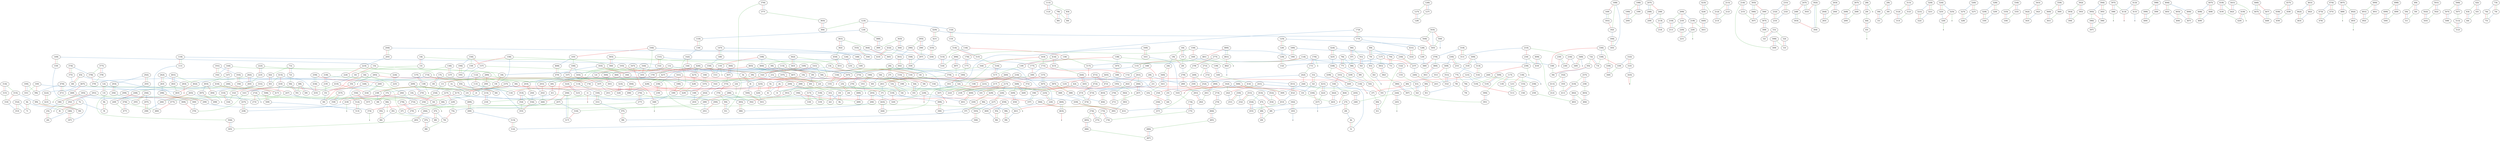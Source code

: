 graph {
edge [colorscheme=set19];
	"100h"	--	"101t"	[color=1];
	"100h"	--	"101t"	[color=2];
	"100h"	--	"99h"	[color=3];
	"100t"	--	"101t"	[color=3];
	"100t"	--	"508h"	[color=2];
	"100t"	--	"99h"	[color=1];
	"101h"	--	"104t"	[color=1];
	"101h"	--	"116h"	[color=2];
	"101h"	--	"116h"	[color=3];
	"104h"	--	"105t"	[color=1];
	"104h"	--	"165t"	[color=3];
	"104h"	--	"433t"	[color=2];
	"104t"	--	"442h"	[color=3];
	"104t"	--	"464t"	[color=2];
	"105h"	--	"106t"	[color=1];
	"105h"	--	"165h"	[color=3];
	"105h"	--	"165t"	[color=2];
	"105t"	--	"106h"	[color=3];
	"105t"	--	"468h"	[color=2];
	"106h"	--	"107t"	[color=1];
	"106h"	--	"165h"	[color=2];
	"106t"	--	"107h"	[color=2];
	"106t"	--	"107h"	[color=3];
	"107h"	--	"108t"	[color=1];
	"107t"	--	"108t"	[color=3];
	"107t"	--	"203h"	[color=2];
	"108h"	--	"110t"	[color=1];
	"108h"	--	"363t"	[color=3];
	"108h"	--	"466h"	[color=2];
	"108t"	--	"203t"	[color=2];
	"10h"	--	"11t"	[color=1];
	"10h"	--	"11t"	[color=3];
	"10h"	--	"254t"	[color=2];
	"10t"	--	"42t"	[color=2];
	"10t"	--	"9h"	[color=1];
	"10t"	--	"9h"	[color=3];
	"110h"	--	"111t"	[color=1];
	"110h"	--	"111t"	[color=3];
	"110h"	--	"152t"	[color=2];
	"110t"	--	"151t"	[color=2];
	"110t"	--	"-1"	[len=0.75,color=3];
	"111h"	--	"112t"	[color=1];
	"111h"	--	"112t"	[color=2];
	"111h"	--	"83h"	[color=3];
	"111t"	--	"480t"	[color=2];
	"112h"	--	"113t"	[color=1];
	"112h"	--	"201h"	[color=3];
	"112h"	--	"512h"	[color=2];
	"112t"	--	"80t"	[color=3];
	"113h"	--	"114t"	[color=1];
	"113h"	--	"201t"	[color=3];
	"113h"	--	"330h"	[color=2];
	"113t"	--	"114t"	[color=2];
	"113t"	--	"114t"	[color=3];
	"114h"	--	"115t"	[color=1];
	"114h"	--	"115t"	[color=3];
	"114h"	--	"338t"	[color=2];
	"115h"	--	"116t"	[color=1];
	"115h"	--	"116t"	[color=3];
	"115h"	--	"18h"	[color=2];
	"115t"	--	"116t"	[color=2];
	"116h"	--	"-2"	[len=0.75,color=1];
	"117h"	--	"118t"	[color=1];
	"117h"	--	"118t"	[color=2];
	"117h"	--	"390h"	[color=3];
	"117t"	--	"132t"	[color=2];
	"117t"	--	"381h"	[color=3];
	"117t"	--	"-3"	[len=0.75,color=1];
	"118h"	--	"121t"	[color=1];
	"118h"	--	"155h"	[color=3];
	"118h"	--	"-4"	[len=0.75,color=2];
	"118t"	--	"156t"	[color=3];
	"11h"	--	"12t"	[color=1];
	"11h"	--	"12t"	[color=3];
	"11h"	--	"3h"	[color=2];
	"11t"	--	"254h"	[color=2];
	"121h"	--	"123t"	[color=1];
	"121h"	--	"510h"	[color=2];
	"121h"	--	"510t"	[color=3];
	"121t"	--	"511t"	[color=2];
	"121t"	--	"511t"	[color=3];
	"123h"	--	"124t"	[color=1];
	"123h"	--	"132h"	[color=2];
	"123h"	--	"384t"	[color=3];
	"123t"	--	"382h"	[color=2];
	"123t"	--	"391h"	[color=3];
	"124h"	--	"125t"	[color=1];
	"124h"	--	"125t"	[color=2];
	"124h"	--	"466h"	[color=3];
	"124t"	--	"133h"	[color=2];
	"124t"	--	"388h"	[color=3];
	"125h"	--	"126t"	[color=1];
	"125h"	--	"126t"	[color=3];
	"125h"	--	"128h"	[color=2];
	"125t"	--	"-5"	[len=0.75,color=3];
	"126h"	--	"127h"	[color=3];
	"126h"	--	"127t"	[color=1];
	"126h"	--	"127t"	[color=2];
	"126t"	--	"129h"	[color=2];
	"127h"	--	"128t"	[color=1];
	"127h"	--	"128t"	[color=2];
	"127t"	--	"128t"	[color=3];
	"128h"	--	"129t"	[color=1];
	"128h"	--	"129t"	[color=3];
	"129h"	--	"132t"	[color=1];
	"129h"	--	"132t"	[color=3];
	"129t"	--	"380t"	[color=2];
	"12h"	--	"13t"	[color=1];
	"12h"	--	"13t"	[color=3];
	"12h"	--	"403t"	[color=2];
	"12t"	--	"40h"	[color=2];
	"132h"	--	"133t"	[color=1];
	"132h"	--	"133t"	[color=3];
	"133h"	--	"134t"	[color=1];
	"133h"	--	"134t"	[color=3];
	"133t"	--	"134h"	[color=2];
	"134h"	--	"136t"	[color=1];
	"134h"	--	"-6"	[len=0.75,color=3];
	"134t"	--	"142h"	[color=2];
	"136h"	--	"137h"	[color=3];
	"136h"	--	"137t"	[color=1];
	"136h"	--	"137t"	[color=2];
	"136t"	--	"139t"	[color=2];
	"136t"	--	"517h"	[color=3];
	"137h"	--	"138t"	[color=1];
	"137h"	--	"138t"	[color=2];
	"137t"	--	"65h"	[color=3];
	"138h"	--	"139h"	[color=3];
	"138h"	--	"139t"	[color=1];
	"138h"	--	"187h"	[color=2];
	"138t"	--	"-7"	[len=0.75,color=3];
	"139h"	--	"140t"	[color=1];
	"139h"	--	"140t"	[color=2];
	"139t"	--	"517t"	[color=3];
	"13h"	--	"14t"	[color=1];
	"13h"	--	"14t"	[color=3];
	"13h"	--	"238h"	[color=2];
	"13t"	--	"8h"	[color=2];
	"140h"	--	"141t"	[color=1];
	"140h"	--	"141t"	[color=2];
	"140h"	--	"417h"	[color=3];
	"140t"	--	"414t"	[color=3];
	"141h"	--	"142t"	[color=1];
	"141h"	--	"142t"	[color=2];
	"141h"	--	"58h"	[color=3];
	"141t"	--	"370t"	[color=3];
	"142h"	--	"144t"	[color=1];
	"142h"	--	"189t"	[color=3];
	"142t"	--	"162t"	[color=3];
	"144h"	--	"147t"	[color=1];
	"144h"	--	"192t"	[color=2];
	"144h"	--	"301t"	[color=3];
	"144t"	--	"190h"	[color=2];
	"144t"	--	"300h"	[color=3];
	"147h"	--	"148h"	[color=2];
	"147h"	--	"148t"	[color=1];
	"147h"	--	"148t"	[color=3];
	"147t"	--	"246h"	[color=2];
	"147t"	--	"493h"	[color=3];
	"148h"	--	"149t"	[color=1];
	"148h"	--	"149t"	[color=3];
	"148t"	--	"150h"	[color=2];
	"149h"	--	"150t"	[color=1];
	"149h"	--	"150t"	[color=3];
	"149h"	--	"15h"	[color=2];
	"149t"	--	"154h"	[color=2];
	"14h"	--	"15t"	[color=1];
	"14h"	--	"15t"	[color=2];
	"14h"	--	"2h"	[color=3];
	"14t"	--	"158t"	[color=2];
	"150h"	--	"151t"	[color=1];
	"150h"	--	"151t"	[color=3];
	"150t"	--	"187t"	[color=2];
	"151h"	--	"152t"	[color=1];
	"151h"	--	"152t"	[color=3];
	"151h"	--	"177h"	[color=2];
	"152h"	--	"153t"	[color=1];
	"152h"	--	"153t"	[color=2];
	"152h"	--	"61t"	[color=3];
	"153h"	--	"154t"	[color=1];
	"153h"	--	"154t"	[color=3];
	"153h"	--	"155t"	[color=2];
	"153t"	--	"61h"	[color=3];
	"154h"	--	"155t"	[color=1];
	"154h"	--	"155t"	[color=3];
	"154t"	--	"43t"	[color=2];
	"155h"	--	"156t"	[color=1];
	"155h"	--	"156t"	[color=2];
	"156h"	--	"157t"	[color=1];
	"156h"	--	"159t"	[color=3];
	"156h"	--	"194h"	[color=2];
	"157h"	--	"158t"	[color=1];
	"157h"	--	"367h"	[color=2];
	"157h"	--	"367h"	[color=3];
	"157t"	--	"355t"	[color=2];
	"157t"	--	"466t"	[color=3];
	"158h"	--	"159t"	[color=1];
	"158h"	--	"19t"	[color=2];
	"158h"	--	"366t"	[color=3];
	"158t"	--	"347t"	[color=3];
	"159h"	--	"160t"	[color=1];
	"159h"	--	"176h"	[color=3];
	"159h"	--	"190t"	[color=2];
	"159t"	--	"195t"	[color=2];
	"15h"	--	"16t"	[color=1];
	"15h"	--	"18h"	[color=3];
	"15t"	--	"16t"	[color=3];
	"160h"	--	"161t"	[color=1];
	"160h"	--	"161t"	[color=3];
	"160h"	--	"163h"	[color=2];
	"160t"	--	"177h"	[color=3];
	"160t"	--	"71t"	[color=2];
	"161h"	--	"162t"	[color=1];
	"161h"	--	"188h"	[color=3];
	"161h"	--	"202t"	[color=2];
	"161t"	--	"163t"	[color=2];
	"162h"	--	"163t"	[color=1];
	"162h"	--	"242t"	[color=3];
	"162h"	--	"452h"	[color=2];
	"162t"	--	"202h"	[color=2];
	"163h"	--	"164t"	[color=1];
	"163h"	--	"171h"	[color=3];
	"163t"	--	"174h"	[color=3];
	"164h"	--	"165t"	[color=1];
	"164h"	--	"167h"	[color=2];
	"164h"	--	"322h"	[color=3];
	"164t"	--	"167h"	[color=3];
	"164t"	--	"372t"	[color=2];
	"165h"	--	"167t"	[color=1];
	"167h"	--	"-8"	[len=0.75,color=1];
	"167t"	--	"201t"	[color=2];
	"167t"	--	"324t"	[color=3];
	"168h"	--	"169t"	[color=1];
	"168h"	--	"182t"	[color=3];
	"168h"	--	"185t"	[color=2];
	"168t"	--	"172t"	[color=2];
	"168t"	--	"172t"	[color=3];
	"168t"	--	"-9"	[len=0.75,color=1];
	"169h"	--	"170t"	[color=1];
	"169h"	--	"170t"	[color=3];
	"169h"	--	"180h"	[color=2];
	"169t"	--	"181h"	[color=2];
	"169t"	--	"181h"	[color=3];
	"16h"	--	"17t"	[color=1];
	"16h"	--	"17t"	[color=2];
	"16h"	--	"19h"	[color=3];
	"16t"	--	"433h"	[color=2];
	"170h"	--	"171t"	[color=1];
	"170h"	--	"171t"	[color=2];
	"170h"	--	"-10"	[len=0.75,color=3];
	"170t"	--	"174t"	[color=2];
	"171h"	--	"172t"	[color=1];
	"171h"	--	"180t"	[color=2];
	"171t"	--	"242h"	[color=3];
	"172h"	--	"173t"	[color=1];
	"172h"	--	"173t"	[color=3];
	"172h"	--	"181t"	[color=2];
	"173h"	--	"174t"	[color=1];
	"173h"	--	"174t"	[color=3];
	"173h"	--	"194t"	[color=2];
	"173t"	--	"431h"	[color=2];
	"174h"	--	"175t"	[color=1];
	"174h"	--	"175t"	[color=2];
	"175h"	--	"176t"	[color=1];
	"175h"	--	"176t"	[color=2];
	"175h"	--	"275t"	[color=3];
	"175t"	--	"176t"	[color=3];
	"176h"	--	"177t"	[color=1];
	"176h"	--	"177t"	[color=2];
	"177h"	--	"180t"	[color=1];
	"177t"	--	"180h"	[color=3];
	"17h"	--	"18t"	[color=1];
	"17h"	--	"18t"	[color=2];
	"17h"	--	"19t"	[color=3];
	"17t"	--	"20t"	[color=3];
	"180h"	--	"181t"	[color=1];
	"180t"	--	"181t"	[color=3];
	"181h"	--	"182t"	[color=1];
	"182h"	--	"183t"	[color=1];
	"182h"	--	"183t"	[color=3];
	"182h"	--	"431t"	[color=2];
	"182t"	--	"184h"	[color=2];
	"183h"	--	"184t"	[color=1];
	"183h"	--	"184t"	[color=3];
	"183h"	--	"470t"	[color=2];
	"183t"	--	"-11"	[len=0.75,color=2];
	"184h"	--	"185t"	[color=1];
	"184h"	--	"185t"	[color=3];
	"184t"	--	"188h"	[color=2];
	"185h"	--	"186t"	[color=1];
	"185h"	--	"186t"	[color=3];
	"185h"	--	"369h"	[color=2];
	"186h"	--	"187t"	[color=1];
	"186h"	--	"187t"	[color=3];
	"186h"	--	"26t"	[color=2];
	"186t"	--	"25h"	[color=2];
	"187h"	--	"188t"	[color=1];
	"187h"	--	"188t"	[color=3];
	"188h"	--	"189t"	[color=1];
	"188t"	--	"195h"	[color=2];
	"189h"	--	"190t"	[color=1];
	"189h"	--	"190t"	[color=3];
	"189h"	--	"236h"	[color=2];
	"189t"	--	"348t"	[color=2];
	"18h"	--	"19t"	[color=1];
	"18t"	--	"23t"	[color=3];
	"190h"	--	"191t"	[color=1];
	"190h"	--	"191t"	[color=3];
	"191h"	--	"192t"	[color=1];
	"191h"	--	"192t"	[color=3];
	"191h"	--	"193h"	[color=2];
	"191t"	--	"-12"	[len=0.75,color=2];
	"192h"	--	"193t"	[color=1];
	"192h"	--	"193t"	[color=2];
	"192h"	--	"411h"	[color=3];
	"193h"	--	"194t"	[color=1];
	"193h"	--	"194t"	[color=3];
	"193t"	--	"411t"	[color=3];
	"194h"	--	"195t"	[color=1];
	"194h"	--	"195t"	[color=3];
	"195h"	--	"196t"	[color=1];
	"195h"	--	"-13"	[len=0.75,color=3];
	"196h"	--	"197t"	[color=1];
	"196h"	--	"290h"	[color=3];
	"196h"	--	"318t"	[color=2];
	"196t"	--	"197t"	[color=2];
	"196t"	--	"197t"	[color=3];
	"197h"	--	"198t"	[color=1];
	"197h"	--	"198t"	[color=3];
	"197h"	--	"201h"	[color=2];
	"198h"	--	"199h"	[color=3];
	"198h"	--	"199t"	[color=1];
	"198h"	--	"199t"	[color=2];
	"198t"	--	"222t"	[color=2];
	"199h"	--	"200t"	[color=1];
	"199h"	--	"200t"	[color=2];
	"199t"	--	"200t"	[color=3];
	"19h"	--	"20t"	[color=1];
	"19h"	--	"24h"	[color=2];
	"1h"	--	"215h"	[color=3];
	"1h"	--	"23t"	[color=2];
	"1h"	--	"2t"	[color=1];
	"1t"	--	"216t"	[color=3];
	"1t"	--	"290h"	[color=2];
	"1t"	--	"-14"	[len=0.75,color=1];
	"200h"	--	"201t"	[color=1];
	"200h"	--	"318h"	[color=2];
	"200h"	--	"319h"	[color=3];
	"201h"	--	"202t"	[color=1];
	"202h"	--	"203t"	[color=1];
	"202h"	--	"203t"	[color=3];
	"202t"	--	"446t"	[color=3];
	"203h"	--	"204t"	[color=1];
	"203h"	--	"204t"	[color=3];
	"204h"	--	"205t"	[color=1];
	"204h"	--	"205t"	[color=3];
	"204h"	--	"356t"	[color=2];
	"204t"	--	"354h"	[color=2];
	"205h"	--	"206t"	[color=1];
	"205h"	--	"206t"	[color=3];
	"205h"	--	"320t"	[color=2];
	"205t"	--	"223h"	[color=2];
	"206h"	--	"207t"	[color=1];
	"206h"	--	"317t"	[color=2];
	"206h"	--	"317t"	[color=3];
	"206t"	--	"386t"	[color=2];
	"207h"	--	"208h"	[color=2];
	"207h"	--	"208h"	[color=3];
	"207h"	--	"208t"	[color=1];
	"207t"	--	"284h"	[color=3];
	"207t"	--	"316h"	[color=2];
	"208h"	--	"209t"	[color=1];
	"208t"	--	"209t"	[color=2];
	"208t"	--	"213h"	[color=3];
	"209h"	--	"210h"	[color=3];
	"209h"	--	"210t"	[color=1];
	"209h"	--	"219h"	[color=2];
	"209t"	--	"214t"	[color=3];
	"20h"	--	"21t"	[color=1];
	"20h"	--	"21t"	[color=3];
	"20h"	--	"280t"	[color=2];
	"20t"	--	"279h"	[color=2];
	"210h"	--	"211t"	[color=1];
	"210h"	--	"211t"	[color=2];
	"210t"	--	"211t"	[color=3];
	"210t"	--	"220h"	[color=2];
	"211h"	--	"212h"	[color=3];
	"211h"	--	"212t"	[color=1];
	"211h"	--	"212t"	[color=2];
	"212h"	--	"213t"	[color=1];
	"212h"	--	"213t"	[color=2];
	"212t"	--	"213t"	[color=3];
	"213h"	--	"214t"	[color=1];
	"213h"	--	"214t"	[color=2];
	"214h"	--	"215t"	[color=1];
	"214h"	--	"215t"	[color=2];
	"214h"	--	"309t"	[color=3];
	"215h"	--	"216t"	[color=1];
	"215h"	--	"216t"	[color=2];
	"215t"	--	"307t"	[color=3];
	"216h"	--	"217t"	[color=1];
	"216h"	--	"217t"	[color=3];
	"216h"	--	"226t"	[color=2];
	"217h"	--	"218t"	[color=1];
	"217h"	--	"218t"	[color=3];
	"217h"	--	"226h"	[color=2];
	"217t"	--	"218t"	[color=2];
	"218h"	--	"219t"	[color=1];
	"218h"	--	"219t"	[color=2];
	"218h"	--	"284t"	[color=3];
	"219h"	--	"220t"	[color=1];
	"219h"	--	"441t"	[color=3];
	"219t"	--	"35t"	[color=3];
	"21h"	--	"22h"	[color=2];
	"21h"	--	"22t"	[color=1];
	"21h"	--	"22t"	[color=3];
	"21t"	--	"403h"	[color=2];
	"220h"	--	"221t"	[color=1];
	"220h"	--	"221t"	[color=3];
	"220t"	--	"221t"	[color=2];
	"220t"	--	"-15"	[len=0.75,color=3];
	"221h"	--	"222t"	[color=1];
	"221h"	--	"222t"	[color=3];
	"221h"	--	"225h"	[color=2];
	"222h"	--	"223t"	[color=1];
	"222h"	--	"223t"	[color=2];
	"222h"	--	"224h"	[color=3];
	"223h"	--	"224t"	[color=1];
	"223h"	--	"-16"	[len=0.75,color=3];
	"223t"	--	"283t"	[color=3];
	"224h"	--	"225t"	[color=1];
	"224h"	--	"225t"	[color=2];
	"224t"	--	"225t"	[color=3];
	"224t"	--	"402h"	[color=2];
	"225h"	--	"226t"	[color=1];
	"225h"	--	"226t"	[color=3];
	"226h"	--	"227t"	[color=1];
	"226h"	--	"227t"	[color=3];
	"227h"	--	"229t"	[color=1];
	"227h"	--	"369h"	[color=3];
	"227h"	--	"489h"	[color=2];
	"227t"	--	"505h"	[color=2];
	"229h"	--	"320t"	[color=3];
	"229h"	--	"401t"	[color=2];
	"229h"	--	"-17"	[len=0.75,color=1];
	"229t"	--	"75h"	[color=3];
	"229t"	--	"-18"	[len=0.75,color=2];
	"22h"	--	"23t"	[color=1];
	"22h"	--	"-19"	[len=0.75,color=3];
	"22t"	--	"24t"	[color=2];
	"230h"	--	"231t"	[color=1];
	"230h"	--	"231t"	[color=3];
	"230h"	--	"349h"	[color=2];
	"230t"	--	"236t"	[color=2];
	"230t"	--	"236t"	[color=3];
	"230t"	--	"-20"	[len=0.75,color=1];
	"231h"	--	"232h"	[color=2];
	"231h"	--	"232t"	[color=1];
	"231h"	--	"232t"	[color=3];
	"231t"	--	"314t"	[color=2];
	"232h"	--	"233t"	[color=1];
	"232h"	--	"233t"	[color=3];
	"232t"	--	"233t"	[color=2];
	"233h"	--	"234h"	[color=3];
	"233h"	--	"234t"	[color=1];
	"233h"	--	"311t"	[color=2];
	"234h"	--	"236t"	[color=1];
	"234h"	--	"349t"	[color=2];
	"234t"	--	"239h"	[color=2];
	"234t"	--	"410t"	[color=3];
	"236h"	--	"237t"	[color=1];
	"236h"	--	"237t"	[color=3];
	"237h"	--	"238t"	[color=1];
	"237h"	--	"238t"	[color=3];
	"237h"	--	"239t"	[color=2];
	"237t"	--	"240h"	[color=2];
	"238h"	--	"239t"	[color=1];
	"238h"	--	"239t"	[color=3];
	"238t"	--	"38t"	[color=2];
	"239h"	--	"240t"	[color=1];
	"239h"	--	"-21"	[len=0.75,color=3];
	"23h"	--	"24t"	[color=1];
	"23h"	--	"24t"	[color=3];
	"23h"	--	"54t"	[color=2];
	"240h"	--	"241t"	[color=1];
	"240h"	--	"241t"	[color=3];
	"240t"	--	"241t"	[color=2];
	"240t"	--	"258h"	[color=3];
	"241h"	--	"242t"	[color=1];
	"241h"	--	"257t"	[color=3];
	"241h"	--	"47t"	[color=2];
	"242h"	--	"244t"	[color=1];
	"242h"	--	"252h"	[color=2];
	"242t"	--	"251t"	[color=2];
	"244h"	--	"245t"	[color=1];
	"244h"	--	"245t"	[color=2];
	"244h"	--	"246t"	[color=3];
	"244t"	--	"245h"	[color=3];
	"244t"	--	"369t"	[color=2];
	"245h"	--	"246t"	[color=1];
	"245h"	--	"246t"	[color=2];
	"245t"	--	"-22"	[len=0.75,color=3];
	"246h"	--	"247t"	[color=1];
	"246h"	--	"248h"	[color=3];
	"247h"	--	"248t"	[color=1];
	"247h"	--	"303t"	[color=2];
	"247h"	--	"303t"	[color=3];
	"247t"	--	"256t"	[color=2];
	"247t"	--	"477h"	[color=3];
	"248h"	--	"249t"	[color=1];
	"248h"	--	"249t"	[color=2];
	"248t"	--	"303h"	[color=2];
	"248t"	--	"303h"	[color=3];
	"249h"	--	"250t"	[color=1];
	"249h"	--	"250t"	[color=2];
	"249h"	--	"252h"	[color=3];
	"249t"	--	"477t"	[color=3];
	"24h"	--	"25t"	[color=1];
	"24h"	--	"340h"	[color=3];
	"250h"	--	"251t"	[color=1];
	"250h"	--	"251t"	[color=3];
	"250h"	--	"252t"	[color=2];
	"250t"	--	"273h"	[color=3];
	"251h"	--	"252t"	[color=1];
	"251h"	--	"252t"	[color=3];
	"251h"	--	"47h"	[color=2];
	"252h"	--	"254t"	[color=1];
	"254h"	--	"256t"	[color=1];
	"254h"	--	"273t"	[color=3];
	"254t"	--	"256h"	[color=3];
	"256h"	--	"257t"	[color=1];
	"256h"	--	"257t"	[color=2];
	"256t"	--	"-23"	[len=0.75,color=3];
	"257h"	--	"258t"	[color=1];
	"257h"	--	"258t"	[color=2];
	"257h"	--	"410h"	[color=3];
	"258h"	--	"259t"	[color=1];
	"258h"	--	"259t"	[color=2];
	"258t"	--	"483h"	[color=3];
	"259h"	--	"260t"	[color=1];
	"259h"	--	"434h"	[color=2];
	"259h"	--	"434h"	[color=3];
	"259t"	--	"483t"	[color=3];
	"25h"	--	"26t"	[color=1];
	"25h"	--	"26t"	[color=3];
	"25t"	--	"44t"	[color=2];
	"25t"	--	"44t"	[color=3];
	"260h"	--	"261t"	[color=1];
	"260h"	--	"261t"	[color=3];
	"260h"	--	"262t"	[color=2];
	"260t"	--	"434t"	[color=2];
	"260t"	--	"434t"	[color=3];
	"261h"	--	"262t"	[color=1];
	"261h"	--	"266h"	[color=3];
	"261h"	--	"5h"	[color=2];
	"261t"	--	"37t"	[color=2];
	"262h"	--	"263t"	[color=1];
	"262h"	--	"263t"	[color=3];
	"262h"	--	"283h"	[color=2];
	"262t"	--	"270h"	[color=3];
	"263h"	--	"264h"	[color=3];
	"263h"	--	"264t"	[color=1];
	"263h"	--	"264t"	[color=2];
	"263t"	--	"298h"	[color=2];
	"264h"	--	"265t"	[color=1];
	"264h"	--	"265t"	[color=2];
	"264t"	--	"265t"	[color=3];
	"265h"	--	"266t"	[color=1];
	"265h"	--	"266t"	[color=3];
	"265h"	--	"273t"	[color=2];
	"266h"	--	"267t"	[color=1];
	"266h"	--	"267t"	[color=2];
	"266t"	--	"298t"	[color=2];
	"267h"	--	"268h"	[color=3];
	"267h"	--	"268t"	[color=1];
	"267h"	--	"268t"	[color=2];
	"267t"	--	"271t"	[color=3];
	"268h"	--	"269t"	[color=1];
	"268h"	--	"269t"	[color=2];
	"268t"	--	"269t"	[color=3];
	"269h"	--	"270t"	[color=1];
	"269h"	--	"270t"	[color=2];
	"269h"	--	"66t"	[color=3];
	"26h"	--	"27t"	[color=1];
	"26h"	--	"27t"	[color=3];
	"26h"	--	"347t"	[color=2];
	"270h"	--	"271t"	[color=1];
	"270h"	--	"271t"	[color=2];
	"270t"	--	"66h"	[color=3];
	"271h"	--	"272t"	[color=1];
	"271h"	--	"272t"	[color=2];
	"271h"	--	"-24"	[len=0.75,color=3];
	"272h"	--	"273t"	[color=1];
	"272h"	--	"278h"	[color=3];
	"272h"	--	"-25"	[len=0.75,color=2];
	"272t"	--	"280h"	[color=3];
	"273h"	--	"274t"	[color=1];
	"273h"	--	"274t"	[color=2];
	"274h"	--	"275t"	[color=1];
	"274h"	--	"275t"	[color=2];
	"274h"	--	"485h"	[color=3];
	"274t"	--	"484h"	[color=3];
	"275h"	--	"276t"	[color=1];
	"275h"	--	"276t"	[color=2];
	"275h"	--	"-26"	[len=0.75,color=3];
	"276h"	--	"277t"	[color=1];
	"276h"	--	"277t"	[color=2];
	"276h"	--	"489t"	[color=3];
	"276t"	--	"488h"	[color=3];
	"277h"	--	"278t"	[color=1];
	"277h"	--	"278t"	[color=2];
	"277h"	--	"-27"	[len=0.75,color=3];
	"277t"	--	"279t"	[color=3];
	"278h"	--	"279t"	[color=1];
	"278h"	--	"279t"	[color=2];
	"278t"	--	"279h"	[color=3];
	"279h"	--	"280t"	[color=1];
	"27h"	--	"28t"	[color=1];
	"27h"	--	"28t"	[color=3];
	"27h"	--	"48t"	[color=2];
	"27t"	--	"58t"	[color=2];
	"280h"	--	"281t"	[color=1];
	"280h"	--	"281t"	[color=2];
	"280t"	--	"281h"	[color=3];
	"281h"	--	"282t"	[color=1];
	"281h"	--	"282t"	[color=2];
	"281t"	--	"282t"	[color=3];
	"282h"	--	"283h"	[color=3];
	"282h"	--	"283t"	[color=1];
	"282h"	--	"283t"	[color=2];
	"283h"	--	"-28"	[len=0.75,color=1];
	"284h"	--	"285t"	[color=1];
	"284h"	--	"285t"	[color=2];
	"284t"	--	"372h"	[color=2];
	"284t"	--	"-29"	[len=0.75,color=1];
	"285h"	--	"288t"	[color=1];
	"285h"	--	"35h"	[color=3];
	"285h"	--	"-30"	[len=0.75,color=2];
	"285t"	--	"305t"	[color=3];
	"288h"	--	"289t"	[color=1];
	"288h"	--	"392t"	[color=2];
	"288h"	--	"392t"	[color=3];
	"288t"	--	"368t"	[color=3];
	"288t"	--	"391h"	[color=2];
	"289h"	--	"290t"	[color=1];
	"289h"	--	"291t"	[color=3];
	"289h"	--	"379t"	[color=2];
	"289t"	--	"291t"	[color=2];
	"289t"	--	"316h"	[color=3];
	"28h"	--	"29t"	[color=1];
	"28h"	--	"29t"	[color=2];
	"28h"	--	"-31"	[len=0.75,color=3];
	"28t"	--	"4h"	[color=2];
	"290h"	--	"291t"	[color=1];
	"290t"	--	"2t"	[color=2];
	"290t"	--	"323t"	[color=3];
	"291h"	--	"292t"	[color=1];
	"291h"	--	"292t"	[color=2];
	"291h"	--	"300t"	[color=3];
	"292h"	--	"293h"	[color=2];
	"292h"	--	"293t"	[color=1];
	"292h"	--	"293t"	[color=3];
	"292t"	--	"-32"	[len=0.75,color=3];
	"293h"	--	"294t"	[color=1];
	"293h"	--	"294t"	[color=3];
	"293t"	--	"299h"	[color=2];
	"294h"	--	"295t"	[color=1];
	"294h"	--	"295t"	[color=3];
	"294h"	--	"297h"	[color=2];
	"294t"	--	"295t"	[color=2];
	"295h"	--	"296h"	[color=3];
	"295h"	--	"296t"	[color=1];
	"295h"	--	"296t"	[color=2];
	"296h"	--	"297t"	[color=1];
	"296h"	--	"301h"	[color=2];
	"296t"	--	"297t"	[color=3];
	"297h"	--	"298t"	[color=1];
	"297h"	--	"298t"	[color=3];
	"297t"	--	"359t"	[color=2];
	"298h"	--	"299t"	[color=1];
	"298h"	--	"299t"	[color=3];
	"299h"	--	"300t"	[color=1];
	"299h"	--	"304h"	[color=3];
	"299t"	--	"374t"	[color=2];
	"29h"	--	"30h"	[color=3];
	"29h"	--	"30t"	[color=1];
	"29h"	--	"30t"	[color=2];
	"29t"	--	"44h"	[color=3];
	"2h"	--	"3t"	[color=1];
	"2h"	--	"6t"	[color=2];
	"2t"	--	"34t"	[color=3];
	"300h"	--	"301t"	[color=1];
	"300h"	--	"301t"	[color=2];
	"300t"	--	"370t"	[color=2];
	"301h"	--	"302t"	[color=1];
	"301h"	--	"302t"	[color=3];
	"302h"	--	"303t"	[color=1];
	"302h"	--	"304t"	[color=2];
	"302h"	--	"304t"	[color=3];
	"302t"	--	"370h"	[color=2];
	"303h"	--	"304t"	[color=1];
	"304h"	--	"305t"	[color=1];
	"304h"	--	"305t"	[color=2];
	"305h"	--	"306h"	[color=2];
	"305h"	--	"306h"	[color=3];
	"305h"	--	"306t"	[color=1];
	"306h"	--	"307t"	[color=1];
	"306t"	--	"307h"	[color=3];
	"306t"	--	"307t"	[color=2];
	"307h"	--	"308t"	[color=1];
	"307h"	--	"308t"	[color=2];
	"308h"	--	"309t"	[color=1];
	"308h"	--	"309t"	[color=2];
	"308h"	--	"53t"	[color=3];
	"308t"	--	"52t"	[color=3];
	"309h"	--	"310t"	[color=1];
	"309h"	--	"310t"	[color=3];
	"309h"	--	"313h"	[color=2];
	"30h"	--	"31t"	[color=1];
	"30h"	--	"31t"	[color=2];
	"30t"	--	"31t"	[color=3];
	"310h"	--	"311t"	[color=1];
	"310h"	--	"311t"	[color=3];
	"310h"	--	"379h"	[color=2];
	"310t"	--	"77h"	[color=2];
	"311h"	--	"312h"	[color=3];
	"311h"	--	"312t"	[color=1];
	"311h"	--	"312t"	[color=2];
	"312h"	--	"313t"	[color=1];
	"312h"	--	"313t"	[color=2];
	"312t"	--	"313t"	[color=3];
	"313h"	--	"314t"	[color=1];
	"313h"	--	"314t"	[color=3];
	"314h"	--	"315h"	[color=3];
	"314h"	--	"315t"	[color=1];
	"314h"	--	"315t"	[color=2];
	"315h"	--	"316t"	[color=1];
	"315h"	--	"89h"	[color=2];
	"315t"	--	"316t"	[color=3];
	"316h"	--	"317t"	[color=1];
	"316t"	--	"353t"	[color=2];
	"317h"	--	"318t"	[color=1];
	"317h"	--	"318t"	[color=3];
	"317h"	--	"319t"	[color=2];
	"318h"	--	"319t"	[color=1];
	"318h"	--	"319t"	[color=3];
	"319h"	--	"320t"	[color=1];
	"319h"	--	"389h"	[color=2];
	"31h"	--	"32t"	[color=1];
	"31h"	--	"32t"	[color=3];
	"31h"	--	"5t"	[color=2];
	"320h"	--	"321h"	[color=2];
	"320h"	--	"321t"	[color=1];
	"320h"	--	"321t"	[color=3];
	"321h"	--	"322t"	[color=1];
	"321h"	--	"322t"	[color=3];
	"321t"	--	"322t"	[color=2];
	"322h"	--	"323t"	[color=1];
	"322h"	--	"323t"	[color=2];
	"323h"	--	"324t"	[color=1];
	"323h"	--	"324t"	[color=2];
	"323h"	--	"-33"	[len=0.75,color=3];
	"324h"	--	"325h"	[color=2];
	"324h"	--	"325t"	[color=1];
	"324h"	--	"325t"	[color=3];
	"325h"	--	"326t"	[color=1];
	"325h"	--	"-34"	[len=0.75,color=3];
	"325t"	--	"326t"	[color=2];
	"326h"	--	"327h"	[color=2];
	"326h"	--	"327t"	[color=1];
	"326h"	--	"327t"	[color=3];
	"326t"	--	"-35"	[len=0.75,color=3];
	"327h"	--	"328t"	[color=1];
	"327h"	--	"328t"	[color=3];
	"327t"	--	"328t"	[color=2];
	"328h"	--	"329h"	[color=2];
	"328h"	--	"329t"	[color=1];
	"328h"	--	"329t"	[color=3];
	"329h"	--	"330t"	[color=1];
	"329h"	--	"330t"	[color=3];
	"329t"	--	"330t"	[color=2];
	"32h"	--	"33t"	[color=1];
	"32h"	--	"3t"	[color=2];
	"32h"	--	"3t"	[color=3];
	"32t"	--	"33t"	[color=2];
	"330h"	--	"331t"	[color=1];
	"330h"	--	"331t"	[color=3];
	"331h"	--	"332t"	[color=1];
	"331h"	--	"333h"	[color=3];
	"331h"	--	"494t"	[color=2];
	"331t"	--	"97h"	[color=2];
	"332h"	--	"333t"	[color=1];
	"332h"	--	"333t"	[color=3];
	"332h"	--	"339t"	[color=2];
	"332t"	--	"334t"	[color=3];
	"332t"	--	"437h"	[color=2];
	"333h"	--	"334t"	[color=1];
	"333h"	--	"334t"	[color=2];
	"333t"	--	"343h"	[color=2];
	"334h"	--	"335h"	[color=3];
	"334h"	--	"335t"	[color=1];
	"334h"	--	"335t"	[color=2];
	"335h"	--	"336t"	[color=1];
	"335h"	--	"336t"	[color=2];
	"335t"	--	"336t"	[color=3];
	"336h"	--	"338h"	[color=2];
	"336h"	--	"338t"	[color=1];
	"336h"	--	"339h"	[color=3];
	"338h"	--	"339t"	[color=1];
	"338h"	--	"73t"	[color=3];
	"338t"	--	"94t"	[color=3];
	"339h"	--	"340t"	[color=1];
	"339h"	--	"340t"	[color=2];
	"339t"	--	"340t"	[color=3];
	"33h"	--	"34t"	[color=1];
	"33h"	--	"34t"	[color=2];
	"33h"	--	"357t"	[color=3];
	"33t"	--	"443t"	[color=3];
	"340h"	--	"341t"	[color=1];
	"340h"	--	"341t"	[color=2];
	"341h"	--	"342h"	[color=2];
	"341h"	--	"342t"	[color=1];
	"341h"	--	"342t"	[color=3];
	"341t"	--	"43h"	[color=3];
	"342h"	--	"343t"	[color=1];
	"342h"	--	"343t"	[color=3];
	"342t"	--	"343t"	[color=2];
	"343h"	--	"-36"	[len=0.75,color=1];
	"343h"	--	"-36"	[len=0.75,color=3];
	"347h"	--	"348t"	[color=1];
	"347h"	--	"58h"	[color=2];
	"347h"	--	"-37"	[len=0.75,color=3];
	"347t"	--	"-38"	[len=0.75,color=1];
	"348h"	--	"349t"	[color=1];
	"348h"	--	"349t"	[color=3];
	"348h"	--	"-39"	[len=0.75,color=2];
	"348t"	--	"-40"	[len=0.75,color=3];
	"349h"	--	"351h"	[color=3];
	"349h"	--	"351t"	[color=1];
	"34h"	--	"35h"	[color=2];
	"34h"	--	"35t"	[color=1];
	"34h"	--	"36h"	[color=3];
	"351h"	--	"352t"	[color=1];
	"351h"	--	"352t"	[color=2];
	"351t"	--	"352t"	[color=3];
	"351t"	--	"46h"	[color=2];
	"352h"	--	"353t"	[color=1];
	"352h"	--	"353t"	[color=3];
	"352h"	--	"7t"	[color=2];
	"353h"	--	"354h"	[color=3];
	"353h"	--	"354t"	[color=1];
	"353h"	--	"354t"	[color=2];
	"354h"	--	"355t"	[color=1];
	"354t"	--	"355t"	[color=3];
	"355h"	--	"356t"	[color=1];
	"355h"	--	"356t"	[color=3];
	"355h"	--	"358h"	[color=2];
	"356h"	--	"357t"	[color=1];
	"356h"	--	"357t"	[color=2];
	"356h"	--	"358t"	[color=3];
	"357h"	--	"358t"	[color=1];
	"357h"	--	"358t"	[color=2];
	"357h"	--	"36t"	[color=3];
	"358h"	--	"359t"	[color=1];
	"358h"	--	"359t"	[color=3];
	"359h"	--	"360h"	[color=3];
	"359h"	--	"360t"	[color=1];
	"359h"	--	"360t"	[color=2];
	"35h"	--	"36t"	[color=1];
	"35t"	--	"36t"	[color=2];
	"360h"	--	"361t"	[color=1];
	"360h"	--	"361t"	[color=2];
	"360t"	--	"361t"	[color=3];
	"361h"	--	"362t"	[color=1];
	"361h"	--	"362t"	[color=2];
	"361h"	--	"364h"	[color=3];
	"362h"	--	"363t"	[color=1];
	"362h"	--	"363t"	[color=2];
	"362h"	--	"451t"	[color=3];
	"362t"	--	"450h"	[color=3];
	"363h"	--	"364t"	[color=1];
	"363h"	--	"364t"	[color=2];
	"363h"	--	"389t"	[color=3];
	"364h"	--	"365t"	[color=1];
	"364h"	--	"365t"	[color=2];
	"364t"	--	"365t"	[color=3];
	"365h"	--	"366h"	[color=3];
	"365h"	--	"366t"	[color=1];
	"365h"	--	"366t"	[color=2];
	"366h"	--	"367t"	[color=1];
	"366h"	--	"367t"	[color=2];
	"367h"	--	"368t"	[color=1];
	"367t"	--	"375h"	[color=3];
	"368h"	--	"369t"	[color=1];
	"368h"	--	"369t"	[color=3];
	"368h"	--	"473h"	[color=2];
	"368t"	--	"474t"	[color=2];
	"369h"	--	"370t"	[color=1];
	"36h"	--	"37h"	[color=2];
	"36h"	--	"37t"	[color=1];
	"370h"	--	"372t"	[color=1];
	"370h"	--	"60t"	[color=3];
	"372h"	--	"374t"	[color=1];
	"372h"	--	"460t"	[color=3];
	"372t"	--	"449t"	[color=3];
	"374h"	--	"375t"	[color=1];
	"374h"	--	"375t"	[color=3];
	"374h"	--	"378h"	[color=2];
	"374t"	--	"-41"	[len=0.75,color=3];
	"375h"	--	"376t"	[color=1];
	"375h"	--	"-42"	[len=0.75,color=2];
	"375t"	--	"46t"	[color=2];
	"376h"	--	"377t"	[color=1];
	"376h"	--	"377t"	[color=2];
	"376h"	--	"91t"	[color=3];
	"376t"	--	"385h"	[color=2];
	"376t"	--	"90h"	[color=3];
	"377h"	--	"378h"	[color=3];
	"377h"	--	"378t"	[color=1];
	"377h"	--	"378t"	[color=2];
	"377t"	--	"383h"	[color=3];
	"378h"	--	"379t"	[color=1];
	"378t"	--	"379t"	[color=3];
	"379h"	--	"380h"	[color=3];
	"379h"	--	"380t"	[color=1];
	"37h"	--	"38t"	[color=1];
	"37h"	--	"38t"	[color=3];
	"37t"	--	"443h"	[color=3];
	"380h"	--	"381t"	[color=1];
	"380h"	--	"381t"	[color=2];
	"380t"	--	"381t"	[color=3];
	"381h"	--	"382t"	[color=1];
	"381h"	--	"382t"	[color=2];
	"382h"	--	"383t"	[color=1];
	"382h"	--	"383t"	[color=3];
	"382t"	--	"386h"	[color=3];
	"383h"	--	"384t"	[color=1];
	"383h"	--	"384t"	[color=2];
	"383t"	--	"385t"	[color=2];
	"384h"	--	"385t"	[color=1];
	"384h"	--	"385t"	[color=3];
	"384h"	--	"390t"	[color=2];
	"385h"	--	"386t"	[color=1];
	"385h"	--	"386t"	[color=3];
	"386h"	--	"387t"	[color=1];
	"386h"	--	"387t"	[color=2];
	"387h"	--	"388t"	[color=1];
	"387h"	--	"388t"	[color=3];
	"387h"	--	"400h"	[color=2];
	"387t"	--	"391t"	[color=3];
	"388h"	--	"389t"	[color=1];
	"388h"	--	"389t"	[color=2];
	"388t"	--	"404t"	[color=2];
	"389h"	--	"390t"	[color=1];
	"389h"	--	"390t"	[color=3];
	"38h"	--	"39h"	[color=2];
	"38h"	--	"39t"	[color=1];
	"38h"	--	"39t"	[color=3];
	"390h"	--	"391t"	[color=1];
	"390h"	--	"391t"	[color=2];
	"391h"	--	"392t"	[color=1];
	"392h"	--	"393h"	[color=3];
	"392h"	--	"393t"	[color=1];
	"392h"	--	"393t"	[color=2];
	"393h"	--	"394t"	[color=1];
	"393h"	--	"394t"	[color=2];
	"393t"	--	"394t"	[color=3];
	"394h"	--	"395h"	[color=2];
	"394h"	--	"395t"	[color=1];
	"394h"	--	"395t"	[color=3];
	"395h"	--	"396h"	[color=3];
	"395h"	--	"396t"	[color=1];
	"395t"	--	"396t"	[color=2];
	"396h"	--	"397t"	[color=1];
	"396h"	--	"397t"	[color=2];
	"396t"	--	"397t"	[color=3];
	"397h"	--	"398t"	[color=1];
	"397h"	--	"398t"	[color=2];
	"397h"	--	"413h"	[color=3];
	"398h"	--	"399h"	[color=3];
	"398h"	--	"399t"	[color=1];
	"398h"	--	"399t"	[color=2];
	"398t"	--	"-43"	[len=0.75,color=3];
	"399h"	--	"400t"	[color=1];
	"399h"	--	"400t"	[color=2];
	"399t"	--	"400t"	[color=3];
	"39h"	--	"40h"	[color=3];
	"39h"	--	"40t"	[color=1];
	"39t"	--	"40t"	[color=2];
	"3h"	--	"4t"	[color=1];
	"3h"	--	"4t"	[color=3];
	"400h"	--	"401t"	[color=1];
	"400h"	--	"401t"	[color=3];
	"401h"	--	"402h"	[color=3];
	"401h"	--	"402t"	[color=1];
	"401h"	--	"402t"	[color=2];
	"402h"	--	"403t"	[color=1];
	"402t"	--	"403t"	[color=3];
	"403h"	--	"404t"	[color=1];
	"403h"	--	"404t"	[color=3];
	"404h"	--	"405t"	[color=1];
	"404h"	--	"405t"	[color=3];
	"404h"	--	"406h"	[color=2];
	"405h"	--	"406t"	[color=1];
	"405h"	--	"406t"	[color=3];
	"405h"	--	"407t"	[color=2];
	"405t"	--	"406t"	[color=2];
	"406h"	--	"407t"	[color=1];
	"406h"	--	"407t"	[color=3];
	"407h"	--	"408h"	[color=2];
	"407h"	--	"408t"	[color=1];
	"407h"	--	"408t"	[color=3];
	"408h"	--	"409t"	[color=1];
	"408h"	--	"409t"	[color=3];
	"408t"	--	"409t"	[color=2];
	"409h"	--	"410t"	[color=1];
	"409h"	--	"410t"	[color=2];
	"409h"	--	"412t"	[color=3];
	"40h"	--	"41t"	[color=1];
	"40t"	--	"41h"	[color=3];
	"410h"	--	"411t"	[color=1];
	"410h"	--	"411t"	[color=2];
	"411h"	--	"412t"	[color=1];
	"411h"	--	"412t"	[color=2];
	"412h"	--	"413h"	[color=2];
	"412h"	--	"413t"	[color=1];
	"412h"	--	"413t"	[color=3];
	"413h"	--	"-44"	[len=0.75,color=1];
	"413t"	--	"-45"	[len=0.75,color=2];
	"414h"	--	"415t"	[color=1];
	"414h"	--	"415t"	[color=2];
	"414h"	--	"444t"	[color=3];
	"414t"	--	"436h"	[color=2];
	"414t"	--	"-46"	[len=0.75,color=1];
	"415h"	--	"416t"	[color=1];
	"415h"	--	"435t"	[color=2];
	"415h"	--	"83t"	[color=3];
	"415t"	--	"444h"	[color=3];
	"416h"	--	"417t"	[color=1];
	"416h"	--	"417t"	[color=3];
	"416h"	--	"422h"	[color=2];
	"416t"	--	"417t"	[color=2];
	"416t"	--	"69t"	[color=3];
	"417h"	--	"418t"	[color=1];
	"417h"	--	"430t"	[color=2];
	"418h"	--	"419t"	[color=1];
	"418h"	--	"419t"	[color=2];
	"418h"	--	"442t"	[color=3];
	"418t"	--	"438t"	[color=2];
	"418t"	--	"-47"	[len=0.75,color=3];
	"419h"	--	"420t"	[color=1];
	"419h"	--	"420t"	[color=2];
	"419h"	--	"-48"	[len=0.75,color=3];
	"419t"	--	"420t"	[color=3];
	"41h"	--	"42t"	[color=1];
	"41h"	--	"9h"	[color=2];
	"41t"	--	"42t"	[color=3];
	"41t"	--	"66h"	[color=2];
	"420h"	--	"421t"	[color=1];
	"420h"	--	"421t"	[color=3];
	"420h"	--	"504h"	[color=2];
	"421h"	--	"422t"	[color=1];
	"421h"	--	"422t"	[color=2];
	"421h"	--	"436h"	[color=3];
	"421t"	--	"435h"	[color=2];
	"422h"	--	"423t"	[color=1];
	"422h"	--	"423t"	[color=3];
	"422t"	--	"437t"	[color=3];
	"423h"	--	"424t"	[color=1];
	"423h"	--	"424t"	[color=2];
	"423h"	--	"-49"	[len=0.75,color=3];
	"423t"	--	"90t"	[color=2];
	"424h"	--	"425t"	[color=1];
	"424h"	--	"425t"	[color=3];
	"424h"	--	"432t"	[color=2];
	"424t"	--	"440h"	[color=3];
	"425h"	--	"426t"	[color=1];
	"425h"	--	"426t"	[color=3];
	"425h"	--	"429t"	[color=2];
	"425t"	--	"438h"	[color=2];
	"426h"	--	"427h"	[color=2];
	"426h"	--	"427h"	[color=3];
	"426h"	--	"427t"	[color=1];
	"426t"	--	"501t"	[color=2];
	"427h"	--	"428t"	[color=1];
	"427t"	--	"428h"	[color=3];
	"427t"	--	"428t"	[color=2];
	"428h"	--	"429t"	[color=1];
	"428h"	--	"496t"	[color=2];
	"428t"	--	"429t"	[color=3];
	"429h"	--	"430h"	[color=2];
	"429h"	--	"430t"	[color=1];
	"429h"	--	"430t"	[color=3];
	"42h"	--	"43h"	[color=2];
	"42h"	--	"43t"	[color=1];
	"42h"	--	"43t"	[color=3];
	"430h"	--	"431t"	[color=1];
	"430h"	--	"431t"	[color=3];
	"431h"	--	"432t"	[color=1];
	"431h"	--	"432t"	[color=3];
	"432h"	--	"433t"	[color=1];
	"432h"	--	"433t"	[color=3];
	"432h"	--	"436t"	[color=2];
	"433h"	--	"434t"	[color=1];
	"433h"	--	"435t"	[color=3];
	"434h"	--	"435t"	[color=1];
	"435h"	--	"436t"	[color=1];
	"435h"	--	"436t"	[color=3];
	"436h"	--	"437t"	[color=1];
	"437h"	--	"438t"	[color=1];
	"437h"	--	"438t"	[color=3];
	"437t"	--	"-50"	[len=0.75,color=2];
	"438h"	--	"439h"	[color=3];
	"438h"	--	"439t"	[color=1];
	"439h"	--	"440t"	[color=1];
	"439h"	--	"440t"	[color=2];
	"439t"	--	"440t"	[color=3];
	"439t"	--	"92h"	[color=2];
	"43h"	--	"44t"	[color=1];
	"440h"	--	"441t"	[color=1];
	"440h"	--	"441t"	[color=2];
	"441h"	--	"442t"	[color=1];
	"441h"	--	"442t"	[color=2];
	"441h"	--	"-51"	[len=0.75,color=3];
	"442h"	--	"443t"	[color=1];
	"442h"	--	"443t"	[color=2];
	"443h"	--	"444t"	[color=1];
	"443h"	--	"444t"	[color=2];
	"444h"	--	"445t"	[color=1];
	"444h"	--	"445t"	[color=2];
	"445h"	--	"446t"	[color=1];
	"445h"	--	"451h"	[color=2];
	"445h"	--	"472t"	[color=3];
	"445t"	--	"473h"	[color=3];
	"446h"	--	"447h"	[color=2];
	"446h"	--	"447h"	[color=3];
	"446h"	--	"447t"	[color=1];
	"446t"	--	"75h"	[color=2];
	"447h"	--	"448t"	[color=1];
	"447t"	--	"448t"	[color=2];
	"447t"	--	"448t"	[color=3];
	"448h"	--	"449h"	[color=3];
	"448h"	--	"449t"	[color=1];
	"448h"	--	"449t"	[color=2];
	"449h"	--	"450t"	[color=1];
	"449h"	--	"450t"	[color=2];
	"44h"	--	"45t"	[color=1];
	"44h"	--	"45t"	[color=2];
	"450h"	--	"451t"	[color=1];
	"450h"	--	"451t"	[color=2];
	"450t"	--	"-52"	[len=0.75,color=3];
	"451h"	--	"452t"	[color=1];
	"451h"	--	"452t"	[color=3];
	"452h"	--	"453t"	[color=1];
	"452h"	--	"454t"	[color=3];
	"452t"	--	"453t"	[color=2];
	"453h"	--	"454h"	[color=3];
	"453h"	--	"454t"	[color=1];
	"453h"	--	"454t"	[color=2];
	"453t"	--	"455t"	[color=3];
	"454h"	--	"455t"	[color=1];
	"454h"	--	"455t"	[color=2];
	"457h"	--	"458h"	[color=3];
	"457h"	--	"458t"	[color=1];
	"457h"	--	"458t"	[color=2];
	"458h"	--	"459t"	[color=1];
	"458h"	--	"459t"	[color=2];
	"458t"	--	"459t"	[color=3];
	"459h"	--	"460t"	[color=1];
	"459h"	--	"461t"	[color=3];
	"459h"	--	"95h"	[color=2];
	"45h"	--	"46t"	[color=1];
	"45h"	--	"46t"	[color=3];
	"45h"	--	"498t"	[color=2];
	"45t"	--	"-53"	[len=0.75,color=3];
	"460h"	--	"461t"	[color=1];
	"460h"	--	"463h"	[color=2];
	"460h"	--	"463h"	[color=3];
	"460t"	--	"96t"	[color=2];
	"461h"	--	"462h"	[color=2];
	"461h"	--	"462t"	[color=1];
	"461h"	--	"462t"	[color=3];
	"461t"	--	"99t"	[color=2];
	"462h"	--	"463t"	[color=1];
	"462h"	--	"463t"	[color=3];
	"462t"	--	"463t"	[color=2];
	"463h"	--	"-54"	[len=0.75,color=1];
	"464t"	--	"-55"	[len=0.75,color=1];
	"464t"	--	"-55"	[len=0.75,color=3];
	"465h"	--	"466t"	[color=1];
	"465h"	--	"467t"	[color=2];
	"465h"	--	"467t"	[color=3];
	"466h"	--	"467t"	[color=1];
	"466t"	--	"494h"	[color=2];
	"467h"	--	"468t"	[color=1];
	"467h"	--	"471t"	[color=2];
	"467h"	--	"67t"	[color=3];
	"468h"	--	"470t"	[color=1];
	"468h"	--	"470t"	[color=3];
	"468t"	--	"477h"	[color=2];
	"468t"	--	"-56"	[len=0.75,color=3];
	"46h"	--	"47t"	[color=1];
	"46h"	--	"62t"	[color=3];
	"470h"	--	"471t"	[color=1];
	"470h"	--	"471t"	[color=3];
	"470h"	--	"99h"	[color=2];
	"471h"	--	"472h"	[color=3];
	"471h"	--	"472t"	[color=1];
	"471h"	--	"472t"	[color=2];
	"472h"	--	"473t"	[color=1];
	"472h"	--	"473t"	[color=2];
	"473h"	--	"474t"	[color=1];
	"473t"	--	"474t"	[color=3];
	"474h"	--	"475h"	[color=2];
	"474h"	--	"475t"	[color=1];
	"474h"	--	"475t"	[color=3];
	"475h"	--	"476t"	[color=1];
	"475h"	--	"476t"	[color=3];
	"475t"	--	"476t"	[color=2];
	"476h"	--	"477t"	[color=1];
	"476h"	--	"477t"	[color=2];
	"476h"	--	"480t"	[color=3];
	"477h"	--	"480t"	[color=1];
	"47h"	--	"48h"	[color=3];
	"47h"	--	"48t"	[color=1];
	"47t"	--	"60h"	[color=3];
	"480h"	--	"481h"	[color=2];
	"480h"	--	"481h"	[color=3];
	"480h"	--	"481t"	[color=1];
	"481h"	--	"482t"	[color=1];
	"481t"	--	"482t"	[color=3];
	"481t"	--	"517h"	[color=2];
	"482h"	--	"483t"	[color=1];
	"482h"	--	"483t"	[color=2];
	"482h"	--	"484t"	[color=3];
	"482t"	--	"-57"	[len=0.75,color=2];
	"483h"	--	"484t"	[color=1];
	"483h"	--	"484t"	[color=2];
	"484h"	--	"485t"	[color=1];
	"484h"	--	"485t"	[color=2];
	"485h"	--	"486t"	[color=1];
	"485h"	--	"486t"	[color=2];
	"485t"	--	"486h"	[color=3];
	"486h"	--	"487t"	[color=1];
	"486h"	--	"487t"	[color=2];
	"486t"	--	"487t"	[color=3];
	"487h"	--	"488t"	[color=1];
	"487h"	--	"488t"	[color=2];
	"487h"	--	"492h"	[color=3];
	"488h"	--	"489t"	[color=1];
	"488h"	--	"489t"	[color=2];
	"488t"	--	"-58"	[len=0.75,color=3];
	"489h"	--	"490t"	[color=1];
	"489h"	--	"490t"	[color=3];
	"48h"	--	"49t"	[color=1];
	"48h"	--	"49t"	[color=2];
	"48t"	--	"49t"	[color=3];
	"490h"	--	"491h"	[color=3];
	"490h"	--	"491t"	[color=1];
	"490h"	--	"491t"	[color=2];
	"490t"	--	"513h"	[color=2];
	"491h"	--	"492t"	[color=1];
	"491h"	--	"492t"	[color=2];
	"491t"	--	"492t"	[color=3];
	"492h"	--	"493t"	[color=1];
	"492h"	--	"493t"	[color=2];
	"493h"	--	"494t"	[color=1];
	"493h"	--	"497h"	[color=2];
	"493t"	--	"-59"	[len=0.75,color=3];
	"494h"	--	"496t"	[color=1];
	"494h"	--	"496t"	[color=3];
	"494t"	--	"-60"	[len=0.75,color=3];
	"496h"	--	"497t"	[color=1];
	"496h"	--	"497t"	[color=2];
	"496h"	--	"516t"	[color=3];
	"497h"	--	"498t"	[color=1];
	"497h"	--	"498t"	[color=3];
	"497t"	--	"-61"	[len=0.75,color=3];
	"498h"	--	"499h"	[color=3];
	"498h"	--	"499t"	[color=1];
	"498h"	--	"499t"	[color=2];
	"499h"	--	"500t"	[color=1];
	"499h"	--	"500t"	[color=2];
	"499t"	--	"500t"	[color=3];
	"49h"	--	"50h"	[color=3];
	"49h"	--	"50t"	[color=1];
	"49h"	--	"50t"	[color=2];
	"4h"	--	"5t"	[color=1];
	"4h"	--	"5t"	[color=3];
	"4t"	--	"500h"	[color=2];
	"500h"	--	"501t"	[color=1];
	"500h"	--	"501t"	[color=3];
	"501h"	--	"502h"	[color=3];
	"501h"	--	"502t"	[color=1];
	"501h"	--	"502t"	[color=2];
	"502h"	--	"503t"	[color=1];
	"502h"	--	"503t"	[color=2];
	"502t"	--	"503t"	[color=3];
	"503h"	--	"504h"	[color=3];
	"503h"	--	"504t"	[color=1];
	"503h"	--	"505t"	[color=2];
	"504h"	--	"505t"	[color=1];
	"504t"	--	"505t"	[color=3];
	"504t"	--	"-62"	[len=0.75,color=2];
	"505h"	--	"506t"	[color=1];
	"505h"	--	"506t"	[color=3];
	"506h"	--	"507h"	[color=3];
	"506h"	--	"507t"	[color=1];
	"506h"	--	"507t"	[color=2];
	"506t"	--	"514t"	[color=2];
	"507h"	--	"508t"	[color=1];
	"507h"	--	"508t"	[color=2];
	"507t"	--	"511h"	[color=3];
	"508h"	--	"509t"	[color=1];
	"508h"	--	"509t"	[color=3];
	"508t"	--	"512t"	[color=3];
	"509h"	--	"510h"	[color=3];
	"509h"	--	"510t"	[color=1];
	"509h"	--	"510t"	[color=2];
	"509t"	--	"513t"	[color=2];
	"50h"	--	"51t"	[color=1];
	"50h"	--	"51t"	[color=2];
	"50t"	--	"51t"	[color=3];
	"510h"	--	"511t"	[color=1];
	"511h"	--	"512t"	[color=1];
	"511h"	--	"512t"	[color=2];
	"512h"	--	"513t"	[color=1];
	"512h"	--	"513t"	[color=3];
	"513h"	--	"514t"	[color=1];
	"513h"	--	"514t"	[color=3];
	"514h"	--	"515h"	[color=3];
	"514h"	--	"515t"	[color=1];
	"514h"	--	"515t"	[color=2];
	"515h"	--	"516t"	[color=1];
	"515h"	--	"516t"	[color=2];
	"515t"	--	"516h"	[color=3];
	"516h"	--	"517t"	[color=1];
	"516h"	--	"517t"	[color=2];
	"517h"	--	"-63"	[len=0.75,color=1];
	"51h"	--	"52h"	[color=3];
	"51h"	--	"52t"	[color=1];
	"51h"	--	"52t"	[color=2];
	"52h"	--	"53t"	[color=1];
	"52h"	--	"53t"	[color=2];
	"53h"	--	"54t"	[color=1];
	"53h"	--	"54t"	[color=3];
	"53h"	--	"-64"	[len=0.75,color=2];
	"54h"	--	"58t"	[color=1];
	"54h"	--	"60t"	[color=2];
	"54h"	--	"64h"	[color=3];
	"58h"	--	"60t"	[color=1];
	"58t"	--	"65t"	[color=3];
	"5h"	--	"6t"	[color=1];
	"5h"	--	"6t"	[color=3];
	"60h"	--	"61t"	[color=1];
	"60h"	--	"61t"	[color=2];
	"61h"	--	"62t"	[color=1];
	"61h"	--	"62t"	[color=2];
	"62h"	--	"63h"	[color=3];
	"62h"	--	"63t"	[color=1];
	"62h"	--	"63t"	[color=2];
	"63h"	--	"64t"	[color=1];
	"63h"	--	"64t"	[color=2];
	"63t"	--	"64t"	[color=3];
	"64h"	--	"65t"	[color=1];
	"64h"	--	"65t"	[color=2];
	"65h"	--	"66t"	[color=1];
	"65h"	--	"66t"	[color=2];
	"66h"	--	"67t"	[color=1];
	"67h"	--	"68t"	[color=1];
	"67h"	--	"68t"	[color=3];
	"67h"	--	"76t"	[color=2];
	"67t"	--	"68t"	[color=2];
	"68h"	--	"69t"	[color=1];
	"68h"	--	"69t"	[color=2];
	"68h"	--	"95t"	[color=3];
	"69h"	--	"70h"	[color=2];
	"69h"	--	"70t"	[color=1];
	"69h"	--	"70t"	[color=3];
	"6h"	--	"7t"	[color=1];
	"6h"	--	"7t"	[color=3];
	"6h"	--	"8t"	[color=2];
	"70h"	--	"71t"	[color=1];
	"70h"	--	"71t"	[color=3];
	"70t"	--	"81h"	[color=2];
	"71h"	--	"72t"	[color=1];
	"71h"	--	"72t"	[color=2];
	"71h"	--	"82h"	[color=3];
	"72h"	--	"73t"	[color=1];
	"72h"	--	"73t"	[color=2];
	"72h"	--	"93h"	[color=3];
	"72t"	--	"94h"	[color=3];
	"73h"	--	"74h"	[color=2];
	"73h"	--	"74t"	[color=1];
	"73h"	--	"74t"	[color=3];
	"74h"	--	"75t"	[color=1];
	"74h"	--	"75t"	[color=3];
	"74t"	--	"75t"	[color=2];
	"75h"	--	"76t"	[color=1];
	"76h"	--	"77t"	[color=1];
	"76h"	--	"77t"	[color=3];
	"76h"	--	"88h"	[color=2];
	"76t"	--	"88t"	[color=3];
	"77h"	--	"78h"	[color=3];
	"77h"	--	"78t"	[color=1];
	"77t"	--	"89t"	[color=2];
	"78h"	--	"79t"	[color=1];
	"78h"	--	"79t"	[color=2];
	"78t"	--	"79t"	[color=3];
	"78t"	--	"81t"	[color=2];
	"79h"	--	"80t"	[color=1];
	"79h"	--	"80t"	[color=2];
	"79h"	--	"84t"	[color=3];
	"7h"	--	"8t"	[color=1];
	"7h"	--	"8t"	[color=3];
	"7h"	--	"9t"	[color=2];
	"80h"	--	"81t"	[color=1];
	"80h"	--	"81t"	[color=3];
	"80h"	--	"93t"	[color=2];
	"81h"	--	"82t"	[color=1];
	"81h"	--	"82t"	[color=3];
	"82h"	--	"83t"	[color=1];
	"82h"	--	"83t"	[color=2];
	"82t"	--	"-65"	[len=0.75,color=2];
	"83h"	--	"84t"	[color=1];
	"83h"	--	"84t"	[color=2];
	"84h"	--	"85h"	[color=2];
	"84h"	--	"85t"	[color=1];
	"84h"	--	"-66"	[len=0.75,color=3];
	"85h"	--	"86t"	[color=1];
	"85h"	--	"86t"	[color=3];
	"85t"	--	"86t"	[color=2];
	"85t"	--	"87h"	[color=3];
	"86h"	--	"87t"	[color=1];
	"86h"	--	"87t"	[color=2];
	"86h"	--	"91h"	[color=3];
	"87h"	--	"88t"	[color=1];
	"87h"	--	"88t"	[color=2];
	"87t"	--	"88h"	[color=3];
	"88h"	--	"89t"	[color=1];
	"89h"	--	"90t"	[color=1];
	"89h"	--	"90t"	[color=3];
	"89t"	--	"92h"	[color=3];
	"8h"	--	"9t"	[color=1];
	"8h"	--	"9t"	[color=3];
	"90h"	--	"91t"	[color=1];
	"90h"	--	"91t"	[color=2];
	"91h"	--	"92t"	[color=1];
	"91h"	--	"92t"	[color=2];
	"92h"	--	"93t"	[color=1];
	"92t"	--	"93t"	[color=3];
	"93h"	--	"94t"	[color=1];
	"93h"	--	"94t"	[color=2];
	"94h"	--	"95t"	[color=1];
	"94h"	--	"95t"	[color=2];
	"95h"	--	"96t"	[color=1];
	"95h"	--	"96t"	[color=3];
	"96h"	--	"97t"	[color=1];
	"96h"	--	"97t"	[color=3];
	"96h"	--	"98h"	[color=2];
	"97h"	--	"98t"	[color=1];
	"97h"	--	"98t"	[color=3];
	"97t"	--	"98t"	[color=2];
	"98h"	--	"99t"	[color=1];
	"98h"	--	"99t"	[color=3];
	"-66"	[shape=point,color=black];
	"-65"	[shape=point,color=black];
	"-64"	[shape=point,color=black];
	"-63"	[shape=point,color=black];
	"-62"	[shape=point,color=black];
	"-61"	[shape=point,color=black];
	"-60"	[shape=point,color=black];
	"-59"	[shape=point,color=black];
	"-58"	[shape=point,color=black];
	"-57"	[shape=point,color=black];
	"-56"	[shape=point,color=black];
	"-55"	[shape=point,color=black];
	"-54"	[shape=point,color=black];
	"-53"	[shape=point,color=black];
	"-52"	[shape=point,color=black];
	"-51"	[shape=point,color=black];
	"-50"	[shape=point,color=black];
	"-49"	[shape=point,color=black];
	"-48"	[shape=point,color=black];
	"-47"	[shape=point,color=black];
	"-46"	[shape=point,color=black];
	"-45"	[shape=point,color=black];
	"-44"	[shape=point,color=black];
	"-43"	[shape=point,color=black];
	"-42"	[shape=point,color=black];
	"-41"	[shape=point,color=black];
	"-40"	[shape=point,color=black];
	"-39"	[shape=point,color=black];
	"-38"	[shape=point,color=black];
	"-37"	[shape=point,color=black];
	"-36"	[shape=point,color=black];
	"-35"	[shape=point,color=black];
	"-34"	[shape=point,color=black];
	"-33"	[shape=point,color=black];
	"-32"	[shape=point,color=black];
	"-31"	[shape=point,color=black];
	"-30"	[shape=point,color=black];
	"-29"	[shape=point,color=black];
	"-28"	[shape=point,color=black];
	"-27"	[shape=point,color=black];
	"-26"	[shape=point,color=black];
	"-25"	[shape=point,color=black];
	"-24"	[shape=point,color=black];
	"-23"	[shape=point,color=black];
	"-22"	[shape=point,color=black];
	"-21"	[shape=point,color=black];
	"-20"	[shape=point,color=black];
	"-19"	[shape=point,color=black];
	"-18"	[shape=point,color=black];
	"-17"	[shape=point,color=black];
	"-16"	[shape=point,color=black];
	"-15"	[shape=point,color=black];
	"-14"	[shape=point,color=black];
	"-13"	[shape=point,color=black];
	"-12"	[shape=point,color=black];
	"-11"	[shape=point,color=black];
	"-10"	[shape=point,color=black];
	"-9"	[shape=point,color=black];
	"-8"	[shape=point,color=black];
	"-7"	[shape=point,color=black];
	"-6"	[shape=point,color=black];
	"-5"	[shape=point,color=black];
	"-4"	[shape=point,color=black];
	"-3"	[shape=point,color=black];
	"-2"	[shape=point,color=black];
	"-1"	[shape=point,color=black];
}
